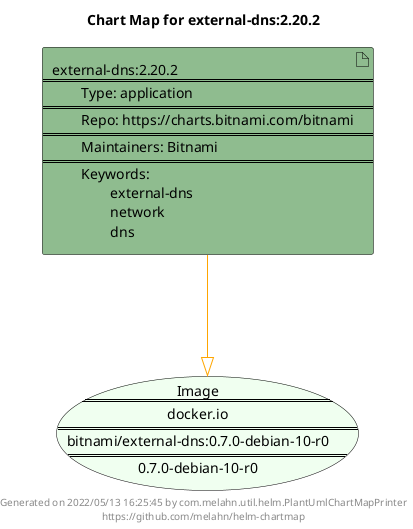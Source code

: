 @startuml
skinparam linetype ortho
skinparam backgroundColor white
skinparam usecaseBorderColor black
skinparam usecaseArrowColor LightSlateGray
skinparam artifactBorderColor black
skinparam artifactArrowColor LightSlateGray

title Chart Map for external-dns:2.20.2

'There is one referenced Helm Chart
artifact "external-dns:2.20.2\n====\n\tType: application\n====\n\tRepo: https://charts.bitnami.com/bitnami\n====\n\tMaintainers: Bitnami\n====\n\tKeywords: \n\t\texternal-dns\n\t\tnetwork\n\t\tdns" as external_dns_2_20_2 #DarkSeaGreen

'There is one referenced Docker Image
usecase "Image\n====\ndocker.io\n====\nbitnami/external-dns:0.7.0-debian-10-r0\n====\n0.7.0-debian-10-r0" as docker_io_bitnami_external_dns_0_7_0_debian_10_r0 #HoneyDew

'Chart Dependencies
external_dns_2_20_2--[#orange]-|>docker_io_bitnami_external_dns_0_7_0_debian_10_r0

center footer Generated on 2022/05/13 16:25:45 by com.melahn.util.helm.PlantUmlChartMapPrinter\nhttps://github.com/melahn/helm-chartmap
@enduml
